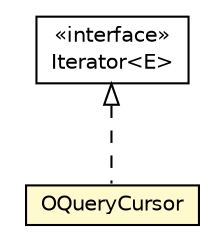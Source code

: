 #!/usr/local/bin/dot
#
# Class diagram 
# Generated by UMLGraph version R5_6-24-gf6e263 (http://www.umlgraph.org/)
#

digraph G {
	edge [fontname="Helvetica",fontsize=10,labelfontname="Helvetica",labelfontsize=10];
	node [fontname="Helvetica",fontsize=10,shape=plaintext];
	nodesep=0.25;
	ranksep=0.5;
	// com.orientechnologies.orient.core.sql.parser.OQueryCursor
	c2857983 [label=<<table title="com.orientechnologies.orient.core.sql.parser.OQueryCursor" border="0" cellborder="1" cellspacing="0" cellpadding="2" port="p" bgcolor="lemonChiffon" href="./OQueryCursor.html">
		<tr><td><table border="0" cellspacing="0" cellpadding="1">
<tr><td align="center" balign="center"> OQueryCursor </td></tr>
		</table></td></tr>
		</table>>, URL="./OQueryCursor.html", fontname="Helvetica", fontcolor="black", fontsize=10.0];
	//com.orientechnologies.orient.core.sql.parser.OQueryCursor implements java.util.Iterator<E>
	c2859310:p -> c2857983:p [dir=back,arrowtail=empty,style=dashed];
	// java.util.Iterator<E>
	c2859310 [label=<<table title="java.util.Iterator" border="0" cellborder="1" cellspacing="0" cellpadding="2" port="p" href="http://java.sun.com/j2se/1.4.2/docs/api/java/util/Iterator.html">
		<tr><td><table border="0" cellspacing="0" cellpadding="1">
<tr><td align="center" balign="center"> &#171;interface&#187; </td></tr>
<tr><td align="center" balign="center"> Iterator&lt;E&gt; </td></tr>
		</table></td></tr>
		</table>>, URL="http://java.sun.com/j2se/1.4.2/docs/api/java/util/Iterator.html", fontname="Helvetica", fontcolor="black", fontsize=10.0];
}

